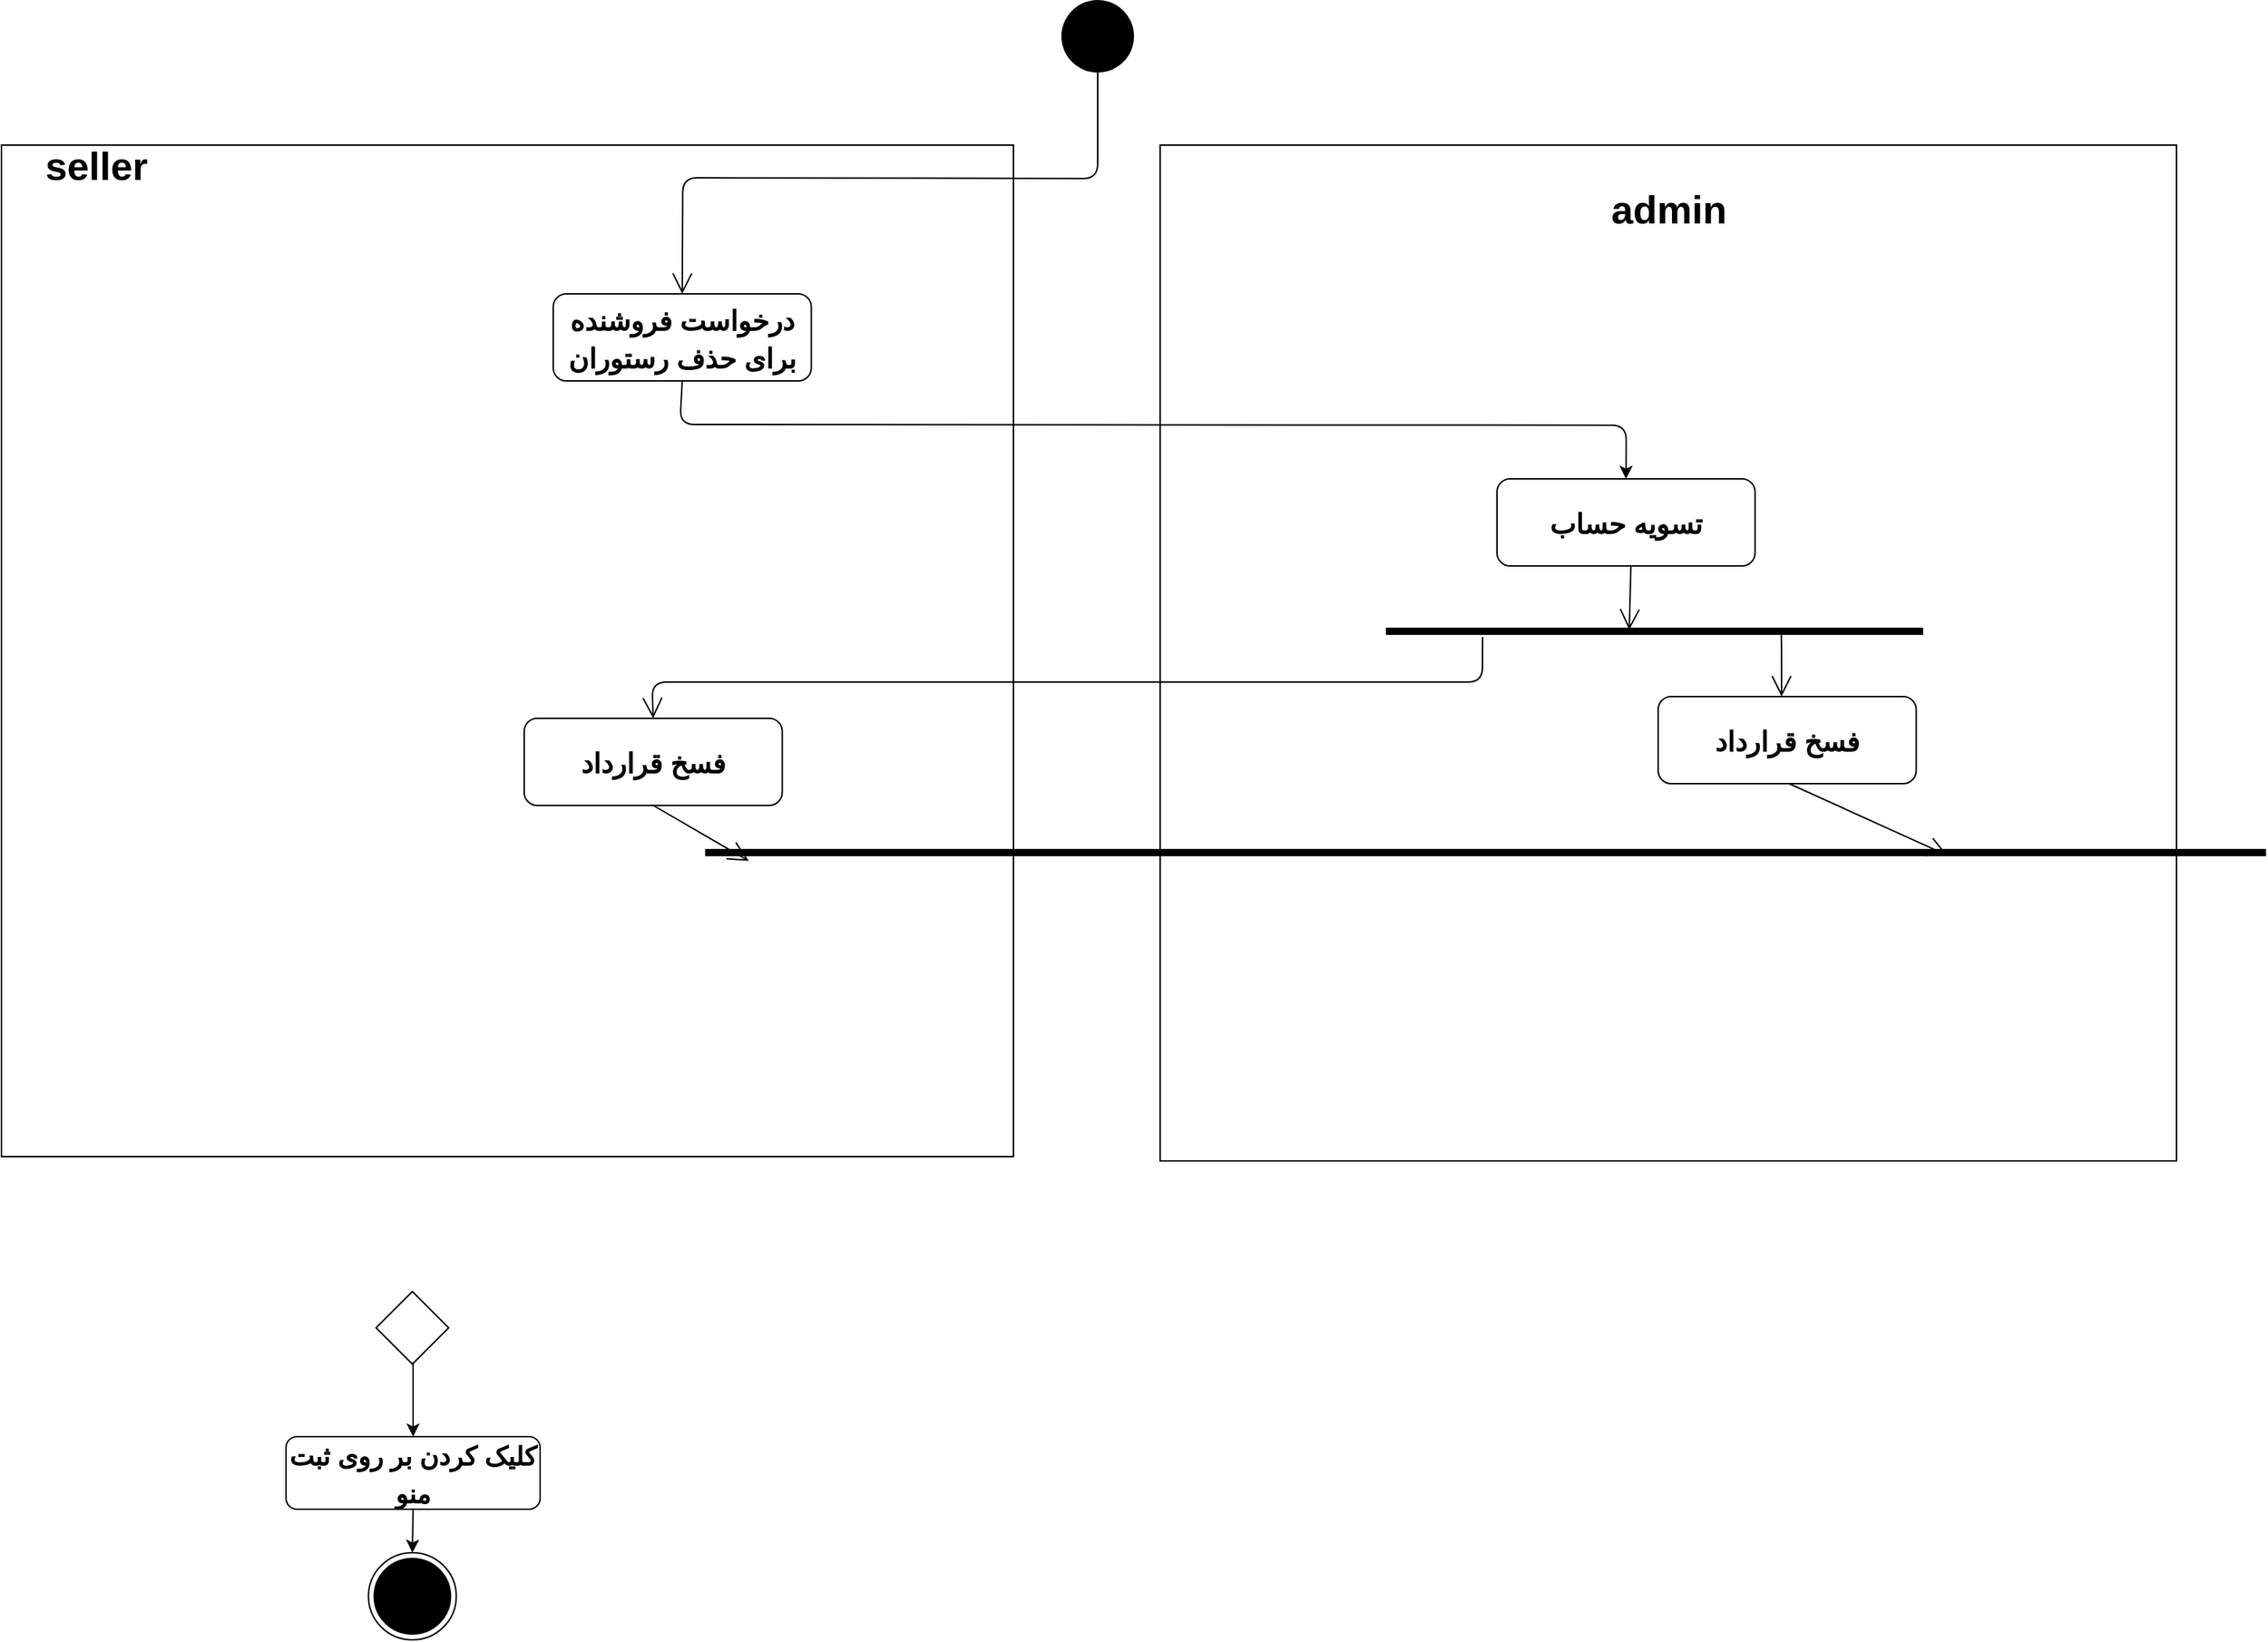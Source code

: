 <mxfile version="13.10.9" type="github">
  <diagram name="Page-1" id="e7e014a7-5840-1c2e-5031-d8a46d1fe8dd">
    <mxGraphModel dx="1727" dy="947" grid="1" gridSize="10" guides="1" tooltips="1" connect="1" arrows="1" fold="1" page="1" pageScale="1" pageWidth="1654" pageHeight="1169" background="#ffffff" math="0" shadow="0">
      <root>
        <mxCell id="0" />
        <mxCell id="1" parent="0" />
        <mxCell id="aYaNbTCwkLzp46-Q-Bmp-96" value="" style="ellipse;fillColor=#000000;strokeColor=none;" vertex="1" parent="1">
          <mxGeometry x="820" y="30" width="50" height="50" as="geometry" />
        </mxCell>
        <mxCell id="aYaNbTCwkLzp46-Q-Bmp-98" value="" style="endArrow=open;endFill=1;endSize=12;html=1;fontSize=21;exitX=0.5;exitY=1;exitDx=0;exitDy=0;entryX=0.5;entryY=0;entryDx=0;entryDy=0;" edge="1" parent="1" source="aYaNbTCwkLzp46-Q-Bmp-96" target="aYaNbTCwkLzp46-Q-Bmp-188">
          <mxGeometry width="160" relative="1" as="geometry">
            <mxPoint x="972.25" y="82.5" as="sourcePoint" />
            <mxPoint x="500.25" y="214.5" as="targetPoint" />
            <Array as="points">
              <mxPoint x="845" y="153" />
              <mxPoint x="559.25" y="152.5" />
            </Array>
          </mxGeometry>
        </mxCell>
        <mxCell id="aYaNbTCwkLzp46-Q-Bmp-116" value="" style="rhombus;fontSize=21;" vertex="1" parent="1">
          <mxGeometry x="348" y="920" width="50" height="50" as="geometry" />
        </mxCell>
        <mxCell id="aYaNbTCwkLzp46-Q-Bmp-120" value="&lt;font style=&quot;font-size: 18px&quot;&gt;کلیک کردن بر روی ثبت منو&lt;/font&gt;" style="shape=rect;html=1;rounded=1;whiteSpace=wrap;align=center;fontSize=21;fontStyle=1" vertex="1" parent="1">
          <mxGeometry x="286" y="1020" width="175" height="50" as="geometry" />
        </mxCell>
        <mxCell id="aYaNbTCwkLzp46-Q-Bmp-121" value="" style="endArrow=classic;html=1;entryX=0.5;entryY=0;entryDx=0;entryDy=0;exitX=0.5;exitY=1;exitDx=0;exitDy=0;" edge="1" parent="1" target="aYaNbTCwkLzp46-Q-Bmp-120">
          <mxGeometry width="50" height="50" relative="1" as="geometry">
            <mxPoint x="373.5" y="970" as="sourcePoint" />
            <mxPoint x="278.5" y="950" as="targetPoint" />
          </mxGeometry>
        </mxCell>
        <mxCell id="aYaNbTCwkLzp46-Q-Bmp-122" value="" style="endArrow=classic;html=1;entryX=0.5;entryY=0;entryDx=0;entryDy=0;exitX=0.5;exitY=1;exitDx=0;exitDy=0;" edge="1" parent="1" source="aYaNbTCwkLzp46-Q-Bmp-120" target="aYaNbTCwkLzp46-Q-Bmp-179">
          <mxGeometry width="50" height="50" relative="1" as="geometry">
            <mxPoint x="383.5" y="990" as="sourcePoint" />
            <mxPoint x="373.5" y="1132" as="targetPoint" />
          </mxGeometry>
        </mxCell>
        <mxCell id="aYaNbTCwkLzp46-Q-Bmp-150" value="" style="whiteSpace=wrap;html=1;aspect=fixed;fillColor=none;" vertex="1" parent="1">
          <mxGeometry x="90" y="130" width="697" height="697" as="geometry" />
        </mxCell>
        <mxCell id="aYaNbTCwkLzp46-Q-Bmp-179" value="" style="ellipse;html=1;shape=endState;fillColor=#000000;strokeColor=#000000;" vertex="1" parent="1">
          <mxGeometry x="342.75" y="1100" width="60.5" height="60" as="geometry" />
        </mxCell>
        <mxCell id="aYaNbTCwkLzp46-Q-Bmp-180" value="&lt;font size=&quot;1&quot;&gt;&lt;b style=&quot;font-size: 27px&quot;&gt;seller&lt;/b&gt;&lt;/font&gt;" style="text;html=1;align=center;verticalAlign=middle;resizable=0;points=[];autosize=1;" vertex="1" parent="1">
          <mxGeometry x="110" y="130" width="90" height="30" as="geometry" />
        </mxCell>
        <mxCell id="aYaNbTCwkLzp46-Q-Bmp-183" value="" style="whiteSpace=wrap;html=1;aspect=fixed;fillColor=none;" vertex="1" parent="1">
          <mxGeometry x="888" y="130" width="700" height="700" as="geometry" />
        </mxCell>
        <mxCell id="aYaNbTCwkLzp46-Q-Bmp-184" value="&lt;font size=&quot;1&quot;&gt;&lt;b style=&quot;font-size: 27px&quot;&gt;admin&lt;/b&gt;&lt;/font&gt;" style="text;html=1;align=center;verticalAlign=middle;resizable=0;points=[];autosize=1;" vertex="1" parent="1">
          <mxGeometry x="1193" y="160" width="90" height="30" as="geometry" />
        </mxCell>
        <mxCell id="aYaNbTCwkLzp46-Q-Bmp-188" value="&lt;font style=&quot;font-size: 19px&quot;&gt;درخواست فروشنده برای حذف رستوران&lt;/font&gt;" style="shape=rect;html=1;rounded=1;whiteSpace=wrap;align=center;fontSize=21;fontStyle=1" vertex="1" parent="1">
          <mxGeometry x="470" y="232.5" width="177.75" height="60" as="geometry" />
        </mxCell>
        <mxCell id="aYaNbTCwkLzp46-Q-Bmp-191" value="&lt;span style=&quot;font-size: 19px&quot;&gt;تسویه حساب&lt;/span&gt;" style="shape=rect;html=1;rounded=1;whiteSpace=wrap;align=center;fontSize=21;fontStyle=1" vertex="1" parent="1">
          <mxGeometry x="1120" y="360" width="177.75" height="60" as="geometry" />
        </mxCell>
        <mxCell id="aYaNbTCwkLzp46-Q-Bmp-192" value="" style="endArrow=classic;html=1;exitX=0.5;exitY=1;exitDx=0;exitDy=0;entryX=0.5;entryY=0;entryDx=0;entryDy=0;" edge="1" parent="1" source="aYaNbTCwkLzp46-Q-Bmp-188" target="aYaNbTCwkLzp46-Q-Bmp-191">
          <mxGeometry width="50" height="50" relative="1" as="geometry">
            <mxPoint x="727.25" y="322.5" as="sourcePoint" />
            <mxPoint x="1336.125" y="362.5" as="targetPoint" />
            <Array as="points">
              <mxPoint x="557.25" y="322.5" />
              <mxPoint x="1209" y="323" />
            </Array>
          </mxGeometry>
        </mxCell>
        <mxCell id="aYaNbTCwkLzp46-Q-Bmp-193" value="" style="html=1;points=[];perimeter=orthogonalPerimeter;fillColor=#000000;strokeColor=none;fontSize=16;rotation=90;" vertex="1" parent="1">
          <mxGeometry x="1225.98" y="280" width="5" height="370" as="geometry" />
        </mxCell>
        <mxCell id="aYaNbTCwkLzp46-Q-Bmp-194" value="" style="endArrow=open;endFill=1;endSize=12;html=1;fontSize=16;exitX=0.5;exitY=1;exitDx=0;exitDy=0;entryX=0.3;entryY=0.547;entryDx=0;entryDy=0;entryPerimeter=0;" edge="1" parent="1" target="aYaNbTCwkLzp46-Q-Bmp-193">
          <mxGeometry width="160" relative="1" as="geometry">
            <mxPoint x="1212.23" y="420" as="sourcePoint" />
            <mxPoint x="1255.98" y="610" as="targetPoint" />
          </mxGeometry>
        </mxCell>
        <mxCell id="aYaNbTCwkLzp46-Q-Bmp-195" value="" style="endArrow=open;endFill=1;endSize=12;html=1;fontSize=16;exitX=0.3;exitY=0.264;exitDx=0;exitDy=0;exitPerimeter=0;" edge="1" parent="1" source="aYaNbTCwkLzp46-Q-Bmp-193">
          <mxGeometry width="160" relative="1" as="geometry">
            <mxPoint x="1212.23" y="420" as="sourcePoint" />
            <mxPoint x="1315.98" y="510" as="targetPoint" />
            <Array as="points">
              <mxPoint x="1315.98" y="480" />
            </Array>
          </mxGeometry>
        </mxCell>
        <mxCell id="aYaNbTCwkLzp46-Q-Bmp-196" value="" style="endArrow=open;endFill=1;endSize=12;html=1;fontSize=16;exitX=1.3;exitY=0.82;exitDx=0;exitDy=0;exitPerimeter=0;entryX=0.5;entryY=0;entryDx=0;entryDy=0;" edge="1" parent="1" source="aYaNbTCwkLzp46-Q-Bmp-193" target="aYaNbTCwkLzp46-Q-Bmp-198">
          <mxGeometry width="160" relative="1" as="geometry">
            <mxPoint x="1315.8" y="464" as="sourcePoint" />
            <mxPoint x="1110" y="497" as="targetPoint" />
            <Array as="points">
              <mxPoint x="1110" y="500" />
              <mxPoint x="538" y="500" />
            </Array>
          </mxGeometry>
        </mxCell>
        <mxCell id="aYaNbTCwkLzp46-Q-Bmp-197" value="&lt;span style=&quot;font-size: 19px&quot;&gt;فسخ قرارداد&lt;/span&gt;" style="shape=rect;html=1;rounded=1;whiteSpace=wrap;align=center;fontSize=21;fontStyle=1" vertex="1" parent="1">
          <mxGeometry x="1230.98" y="510" width="177.75" height="60" as="geometry" />
        </mxCell>
        <mxCell id="aYaNbTCwkLzp46-Q-Bmp-198" value="&lt;span style=&quot;font-size: 19px&quot;&gt;فسخ قرارداد&lt;/span&gt;" style="shape=rect;html=1;rounded=1;whiteSpace=wrap;align=center;fontSize=21;fontStyle=1" vertex="1" parent="1">
          <mxGeometry x="450" y="525" width="177.75" height="60" as="geometry" />
        </mxCell>
        <mxCell id="aYaNbTCwkLzp46-Q-Bmp-199" value="" style="html=1;points=[];perimeter=orthogonalPerimeter;fillColor=#000000;strokeColor=none;fontSize=16;rotation=90;" vertex="1" parent="1">
          <mxGeometry x="1109.64" y="80" width="5" height="1075" as="geometry" />
        </mxCell>
        <mxCell id="aYaNbTCwkLzp46-Q-Bmp-200" value="" style="endArrow=open;endFill=1;endSize=12;html=1;fontSize=16;exitX=0.5;exitY=1;exitDx=0;exitDy=0;entryX=0.894;entryY=0.204;entryDx=0;entryDy=0;entryPerimeter=0;" edge="1" parent="1" target="aYaNbTCwkLzp46-Q-Bmp-199">
          <mxGeometry width="160" relative="1" as="geometry">
            <mxPoint x="1321.14" y="570" as="sourcePoint" />
            <mxPoint x="1364.89" y="760" as="targetPoint" />
          </mxGeometry>
        </mxCell>
        <mxCell id="aYaNbTCwkLzp46-Q-Bmp-201" value="" style="endArrow=open;endFill=1;endSize=12;html=1;fontSize=16;exitX=0.5;exitY=1;exitDx=0;exitDy=0;entryX=1.656;entryY=0.972;entryDx=0;entryDy=0;entryPerimeter=0;" edge="1" parent="1" source="aYaNbTCwkLzp46-Q-Bmp-198" target="aYaNbTCwkLzp46-Q-Bmp-199">
          <mxGeometry width="160" relative="1" as="geometry">
            <mxPoint x="1331.14" y="580" as="sourcePoint" />
            <mxPoint x="1326.35" y="626.97" as="targetPoint" />
          </mxGeometry>
        </mxCell>
      </root>
    </mxGraphModel>
  </diagram>
</mxfile>
